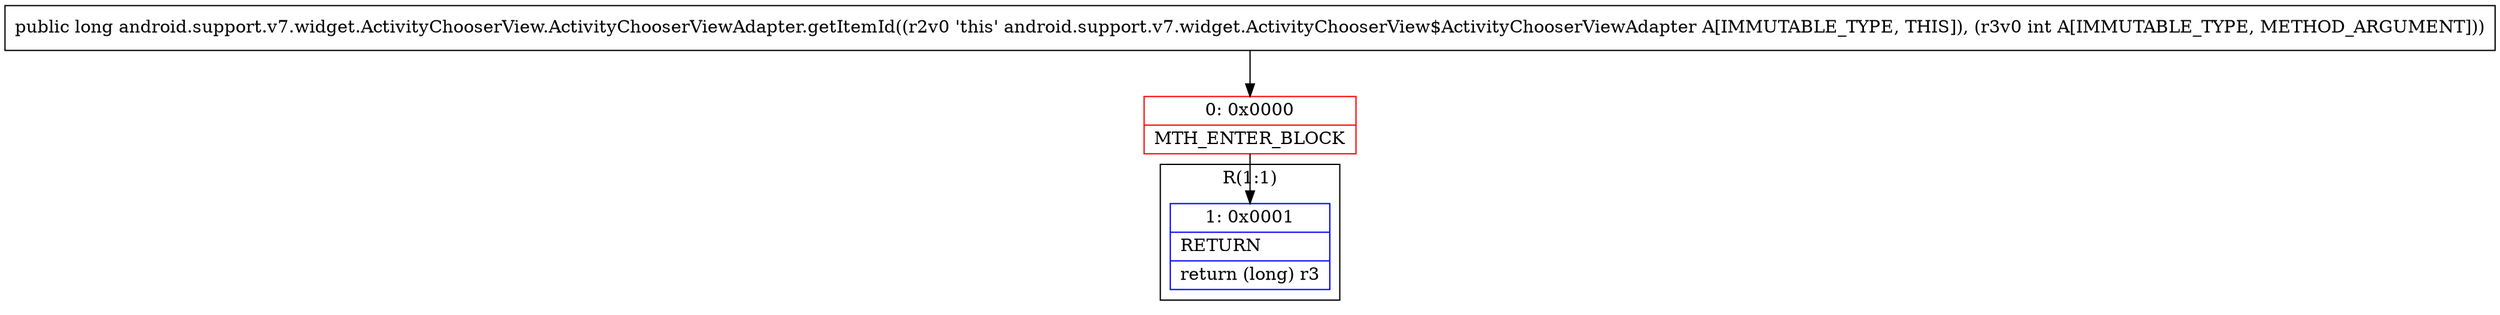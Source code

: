 digraph "CFG forandroid.support.v7.widget.ActivityChooserView.ActivityChooserViewAdapter.getItemId(I)J" {
subgraph cluster_Region_304926440 {
label = "R(1:1)";
node [shape=record,color=blue];
Node_1 [shape=record,label="{1\:\ 0x0001|RETURN\l|return (long) r3\l}"];
}
Node_0 [shape=record,color=red,label="{0\:\ 0x0000|MTH_ENTER_BLOCK\l}"];
MethodNode[shape=record,label="{public long android.support.v7.widget.ActivityChooserView.ActivityChooserViewAdapter.getItemId((r2v0 'this' android.support.v7.widget.ActivityChooserView$ActivityChooserViewAdapter A[IMMUTABLE_TYPE, THIS]), (r3v0 int A[IMMUTABLE_TYPE, METHOD_ARGUMENT])) }"];
MethodNode -> Node_0;
Node_0 -> Node_1;
}

